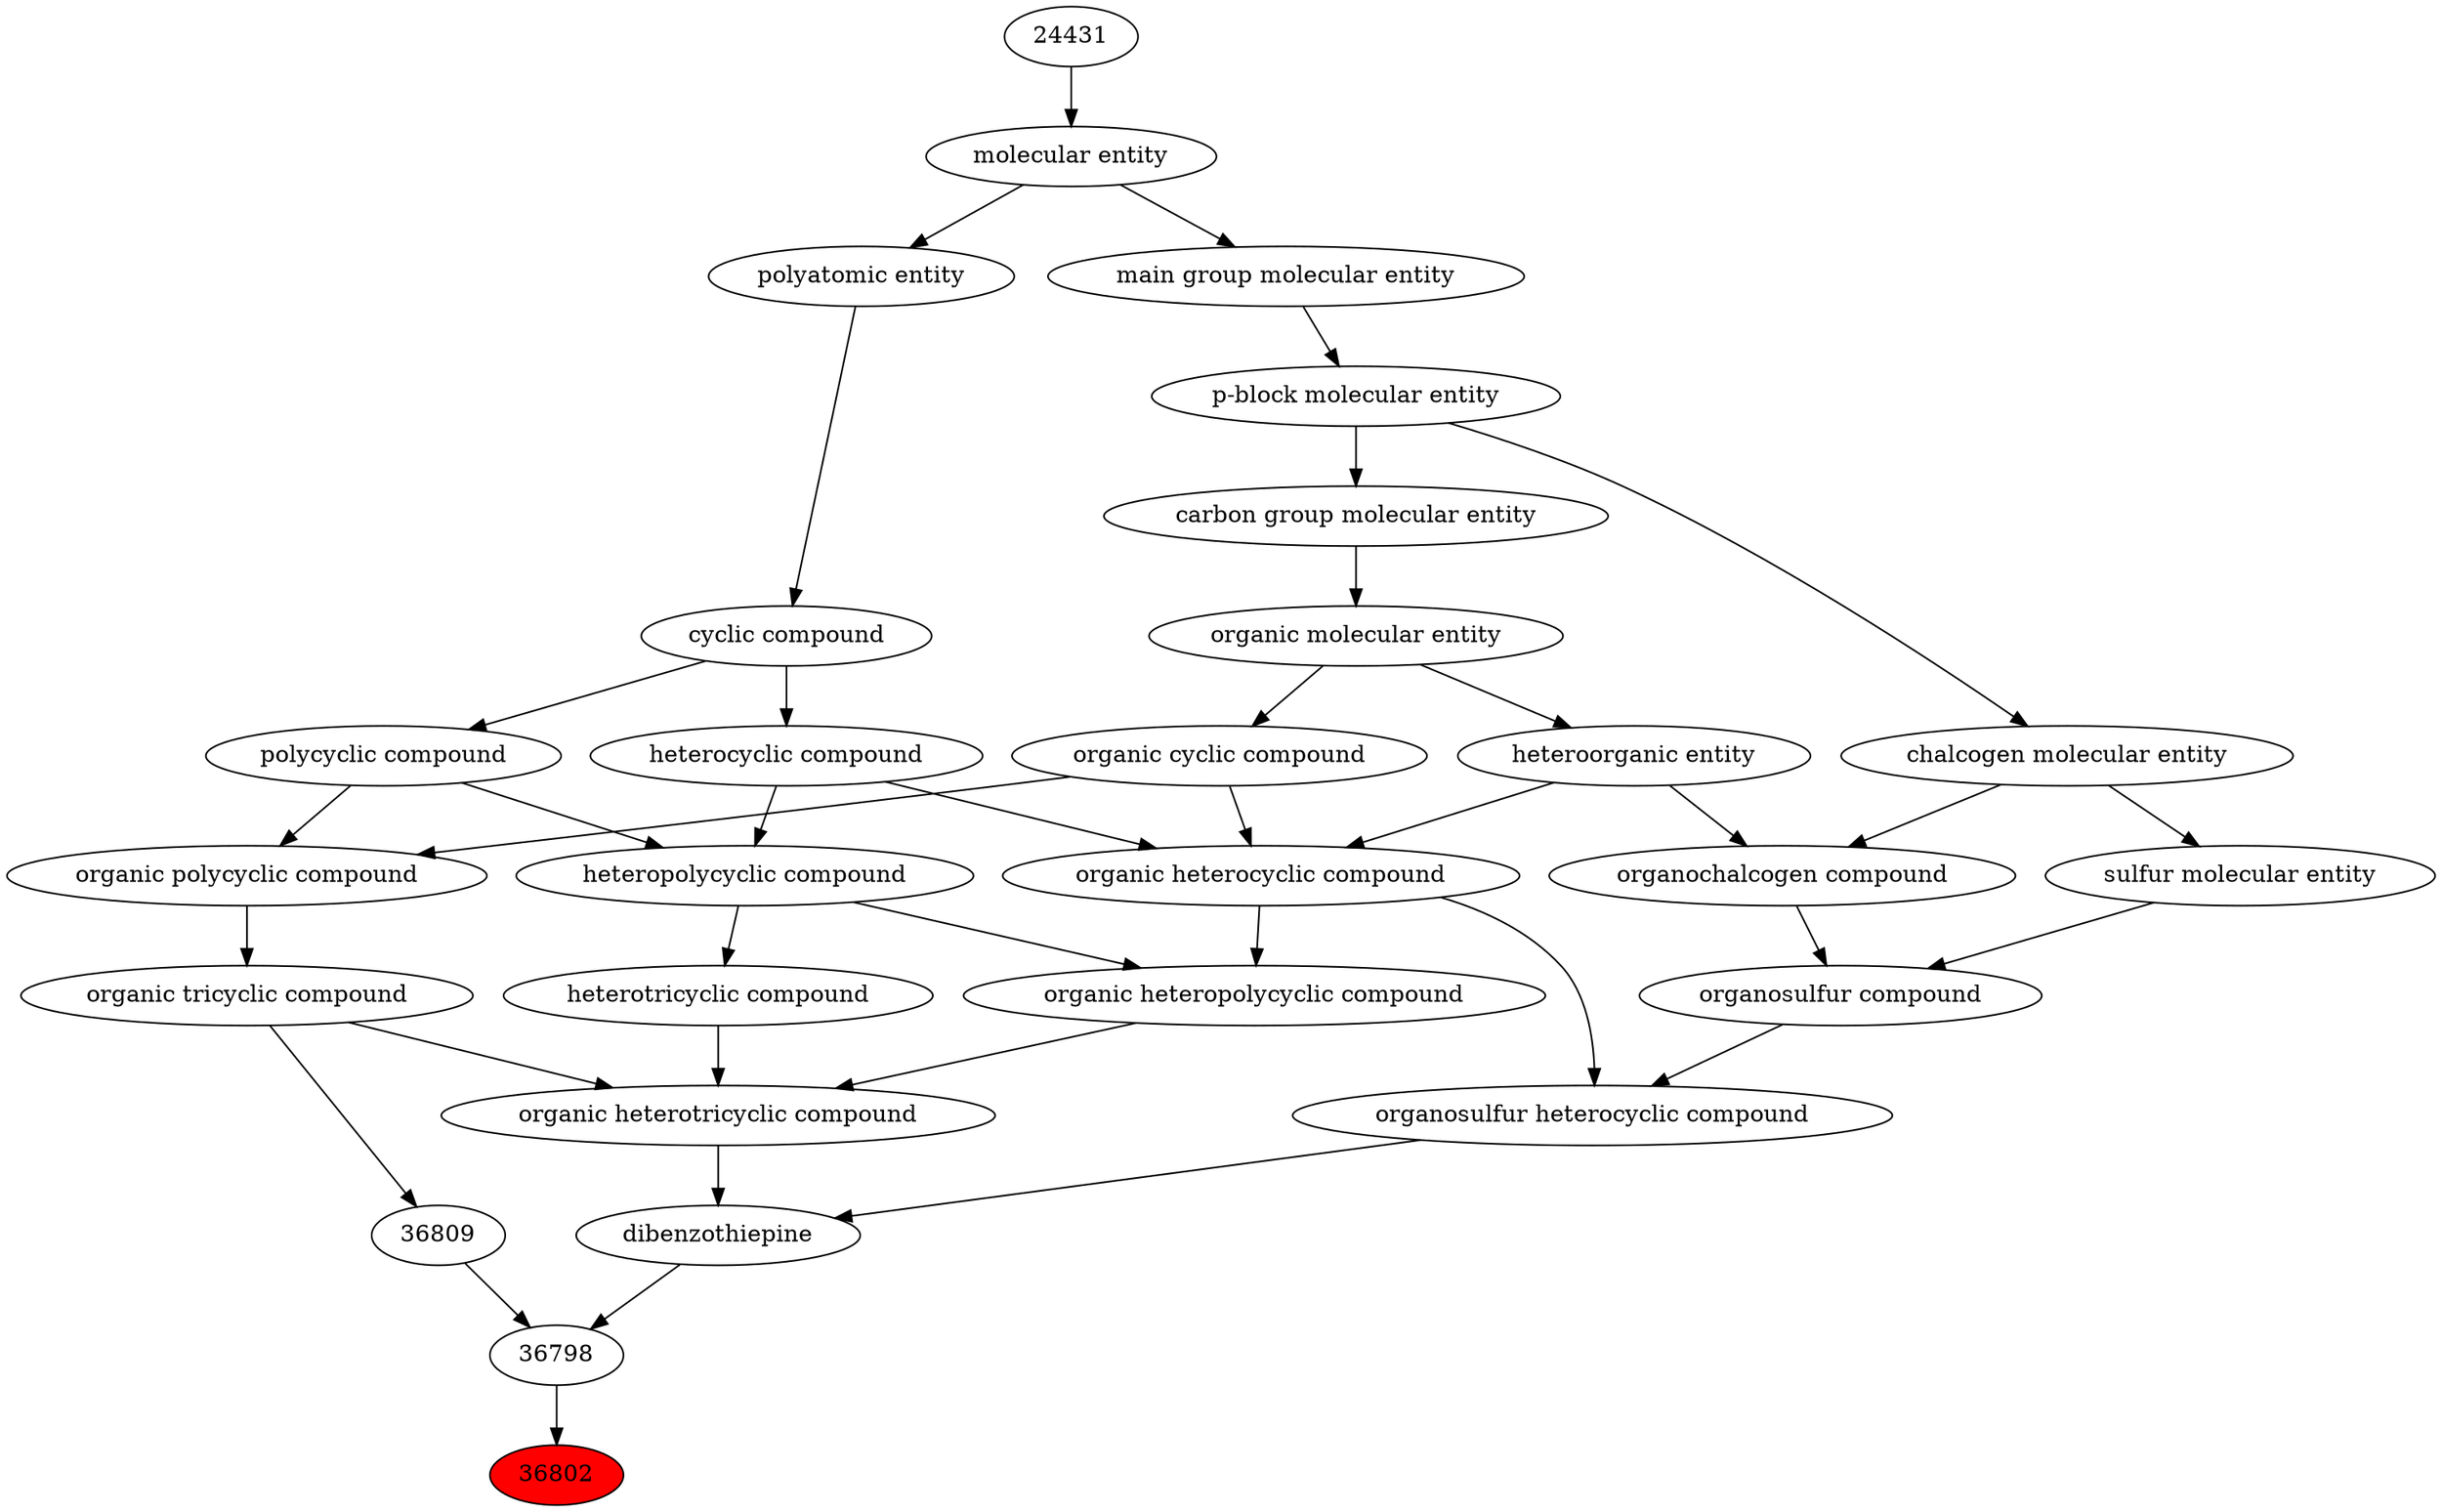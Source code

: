 digraph tree{ 
36802 [label="36802" fillcolor=red style=filled]
36798 -> 36802
36798 [label="36798"]
36809 -> 36798
38924 -> 36798
36809 [label="36809"]
51959 -> 36809
38924 [label="dibenzothiepine"]
38106 -> 38924
26979 -> 38924
51959 [label="organic tricyclic compound"]
51958 -> 51959
38106 [label="organosulfur heterocyclic compound"]
33261 -> 38106
24532 -> 38106
26979 [label="organic heterotricyclic compound"]
38166 -> 26979
36688 -> 26979
51959 -> 26979
51958 [label="organic polycyclic compound"]
33832 -> 51958
33635 -> 51958
33261 [label="organosulfur compound"]
36962 -> 33261
26835 -> 33261
24532 [label="organic heterocyclic compound"]
33285 -> 24532
33832 -> 24532
5686 -> 24532
38166 [label="organic heteropolycyclic compound"]
24532 -> 38166
33671 -> 38166
36688 [label="heterotricyclic compound"]
33671 -> 36688
33832 [label="organic cyclic compound"]
50860 -> 33832
33635 [label="polycyclic compound"]
33595 -> 33635
36962 [label="organochalcogen compound"]
33285 -> 36962
33304 -> 36962
26835 [label="sulfur molecular entity"]
33304 -> 26835
33285 [label="heteroorganic entity"]
50860 -> 33285
5686 [label="heterocyclic compound"]
33595 -> 5686
33671 [label="heteropolycyclic compound"]
5686 -> 33671
33635 -> 33671
50860 [label="organic molecular entity"]
33582 -> 50860
33595 [label="cyclic compound"]
36357 -> 33595
33304 [label="chalcogen molecular entity"]
33675 -> 33304
33582 [label="carbon group molecular entity"]
33675 -> 33582
36357 [label="polyatomic entity"]
23367 -> 36357
33675 [label="p-block molecular entity"]
33579 -> 33675
23367 [label="molecular entity"]
24431 -> 23367
33579 [label="main group molecular entity"]
23367 -> 33579
24431 [label="24431"]
}
